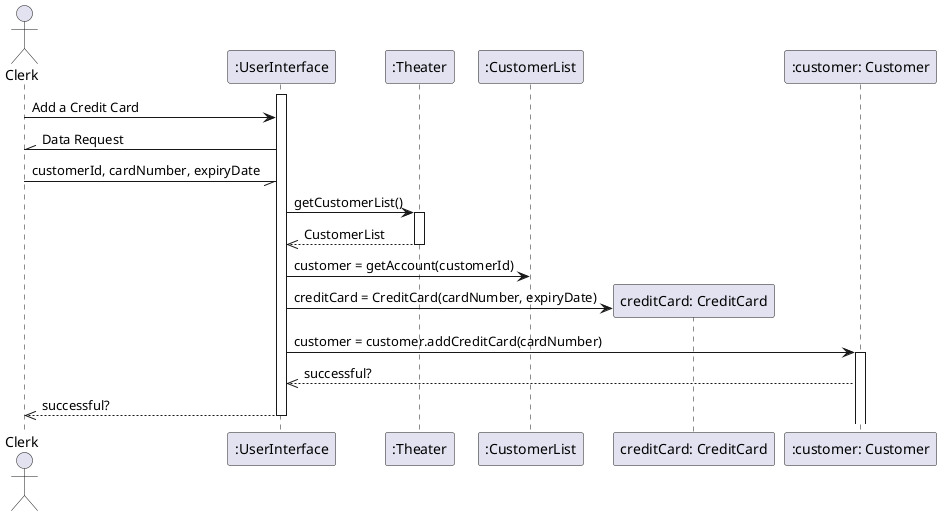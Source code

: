 @startuml
actor Clerk

activate ":UserInterface"
Clerk -> ":UserInterface" : Add a Credit Card
Clerk //- ":UserInterface": Data Request
Clerk -// ":UserInterface": customerId, cardNumber, expiryDate

":UserInterface" -> ":Theater" : getCustomerList()
activate ":Theater"
":Theater" -->> ":UserInterface": CustomerList
deactivate ":Theater"
":UserInterface" -> ":CustomerList": customer = getAccount(customerId)
create "creditCard: CreditCard"
":UserInterface" -> "creditCard: CreditCard": creditCard = CreditCard(cardNumber, expiryDate)
":UserInterface" -> ":customer: Customer" : customer = customer.addCreditCard(cardNumber)
activate ":customer: Customer"
":customer: Customer" -->> ":UserInterface" : successful?
deactivate ":CustomerList"
":UserInterface" -->> Clerk : successful?
deactivate ":UserInterface"
@enduml